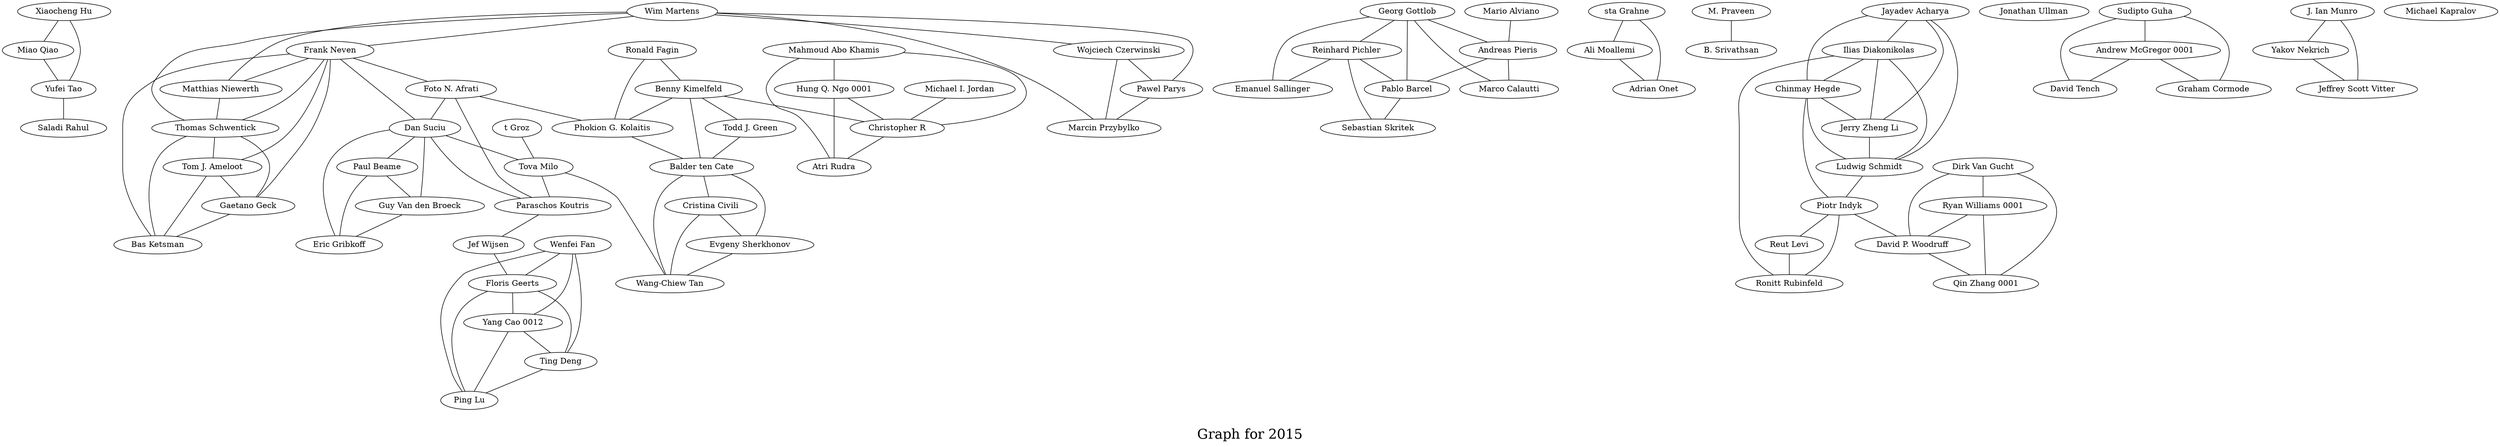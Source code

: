 /*****
Graph for 2015
*****/

graph G {
  graph [splines=true overlap=false]
  node  [shape=ellipse, width=0.3, height=0.3]
  0 [label="Xiaocheng Hu"];
  1 [label="Miao Qiao"];
  2 [label="Yufei Tao"];
  3 [label="Wim Martens"];
  4 [label="Frank Neven"];
  5 [label="Matthias Niewerth"];
  6 [label="Thomas Schwentick"];
  7 [label="Georg Gottlob"];
  8 [label="Reinhard Pichler"];
  9 [label="Emanuel Sallinger"];
  10 [label="Mario Alviano"];
  11 [label="Andreas Pieris"];
  12 [label="sta Grahne"];
  13 [label="Ali Moallemi"];
  14 [label="Adrian Onet"];
  15 [label="Pablo Barcel"];
  16 [label="Sebastian Skritek"];
  17 [label="Foto N. Afrati"];
  18 [label="Dan Suciu"];
  19 [label="Marco Calautti"];
  20 [label="Tom J. Ameloot"];
  21 [label="Gaetano Geck"];
  22 [label="Bas Ketsman"];
  23 [label="Ronald Fagin"];
  24 [label="Benny Kimelfeld"];
  25 [label="Phokion G. Kolaitis"];
  26 [label="Saladi Rahul"];
  27 [label="M. Praveen"];
  28 [label="B. Srivathsan"];
  29 [label="Paul Beame"];
  30 [label="Guy Van den Broeck"];
  31 [label="Eric Gribkoff"];
  32 [label="t Groz"];
  33 [label="Tova Milo"];
  34 [label="Jayadev Acharya"];
  35 [label="Ilias Diakonikolas"];
  36 [label="Chinmay Hegde"];
  37 [label="Jerry Zheng Li"];
  38 [label="Ludwig Schmidt"];
  39 [label="Jonathan Ullman"];
  40 [label="Paraschos Koutris"];
  41 [label="Jef Wijsen"];
  42 [label="Todd J. Green"];
  43 [label="Sudipto Guha"];
  44 [label="Andrew McGregor 0001"];
  45 [label="David Tench"];
  46 [label="Wojciech Czerwinski"];
  47 [label="Pawel Parys"];
  48 [label="Marcin Przybylko"];
  49 [label="Wenfei Fan"];
  50 [label="Floris Geerts"];
  51 [label="Yang Cao 0012"];
  52 [label="Ting Deng"];
  53 [label="Ping Lu"];
  54 [label="Michael I. Jordan"];
  55 [label="Graham Cormode"];
  56 [label="Piotr Indyk"];
  57 [label="Reut Levi"];
  58 [label="Ronitt Rubinfeld"];
  59 [label="Dirk Van Gucht"];
  60 [label="Ryan Williams 0001"];
  61 [label="David P. Woodruff"];
  62 [label="Qin Zhang 0001"];
  63 [label="Balder ten Cate"];
  64 [label="Cristina Civili"];
  65 [label="Evgeny Sherkhonov"];
  66 [label="Wang-Chiew Tan"];
  67 [label="J. Ian Munro"];
  68 [label="Yakov Nekrich"];
  69 [label="Jeffrey Scott Vitter"];
  70 [label="Michael Kapralov"];
  71 [label="Mahmoud Abo Khamis"];
  72 [label="Hung Q. Ngo 0001"];
  73 [label="Christopher R"];
  74 [label="Atri Rudra"];
  0 -- 1;
  0 -- 2;
  1 -- 2;
  2 -- 26;
  3 -- 4;
  3 -- 5;
  3 -- 6;
  3 -- 46;
  3 -- 47;
  3 -- 48;
  4 -- 5;
  4 -- 6;
  4 -- 17;
  4 -- 18;
  4 -- 20;
  4 -- 21;
  4 -- 22;
  5 -- 6;
  6 -- 20;
  6 -- 21;
  6 -- 22;
  7 -- 8;
  7 -- 9;
  7 -- 11;
  7 -- 15;
  7 -- 19;
  8 -- 9;
  8 -- 15;
  8 -- 16;
  10 -- 11;
  11 -- 15;
  11 -- 19;
  12 -- 13;
  12 -- 14;
  13 -- 14;
  15 -- 16;
  17 -- 18;
  17 -- 25;
  17 -- 40;
  18 -- 29;
  18 -- 30;
  18 -- 31;
  18 -- 33;
  18 -- 40;
  20 -- 21;
  20 -- 22;
  21 -- 22;
  23 -- 24;
  23 -- 25;
  24 -- 25;
  24 -- 42;
  24 -- 63;
  24 -- 73;
  25 -- 63;
  27 -- 28;
  29 -- 30;
  29 -- 31;
  30 -- 31;
  32 -- 33;
  33 -- 40;
  33 -- 66;
  34 -- 35;
  34 -- 36;
  34 -- 37;
  34 -- 38;
  35 -- 36;
  35 -- 37;
  35 -- 38;
  35 -- 58;
  36 -- 37;
  36 -- 38;
  36 -- 56;
  37 -- 38;
  38 -- 56;
  40 -- 41;
  41 -- 50;
  42 -- 63;
  43 -- 44;
  43 -- 45;
  43 -- 55;
  44 -- 45;
  44 -- 55;
  46 -- 47;
  46 -- 48;
  47 -- 48;
  49 -- 50;
  49 -- 51;
  49 -- 52;
  49 -- 53;
  50 -- 51;
  50 -- 52;
  50 -- 53;
  51 -- 52;
  51 -- 53;
  52 -- 53;
  54 -- 73;
  56 -- 57;
  56 -- 58;
  56 -- 61;
  57 -- 58;
  59 -- 60;
  59 -- 61;
  59 -- 62;
  60 -- 61;
  60 -- 62;
  61 -- 62;
  63 -- 64;
  63 -- 65;
  63 -- 66;
  64 -- 65;
  64 -- 66;
  65 -- 66;
  67 -- 68;
  67 -- 69;
  68 -- 69;
  71 -- 72;
  71 -- 73;
  71 -- 74;
  72 -- 73;
  72 -- 74;
  73 -- 74;
  label = "\nGraph for 2015\n";  fontsize=24;
}

